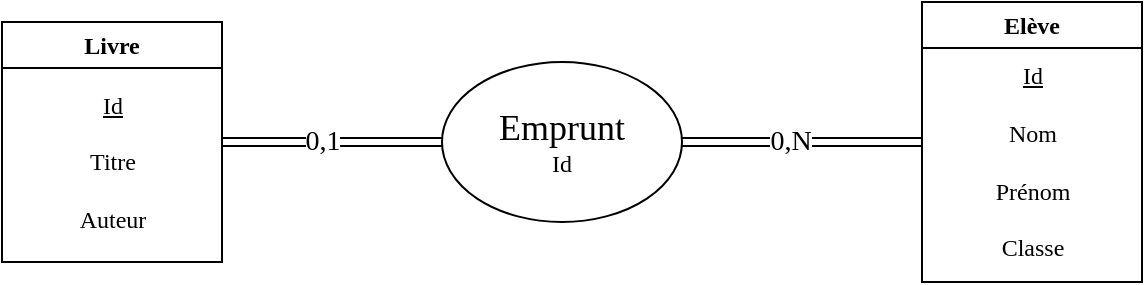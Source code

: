 <mxfile>
    <diagram name="Page-1" id="ymSUMP2M7Suw5oAQ0Rwv">
        <mxGraphModel dx="896" dy="604" grid="1" gridSize="10" guides="1" tooltips="1" connect="1" arrows="1" fold="1" page="1" pageScale="1" pageWidth="850" pageHeight="1100" math="0" shadow="0">
            <root>
                <mxCell id="0"/>
                <mxCell id="1" parent="0"/>
                <mxCell id="bdaFyPw2M_IR0UO48AUZ-9" style="edgeStyle=orthogonalEdgeStyle;rounded=0;orthogonalLoop=1;jettySize=auto;html=1;exitX=1;exitY=0.5;exitDx=0;exitDy=0;entryX=0;entryY=0.5;entryDx=0;entryDy=0;shape=link;fontFamily=FiraCode Nerd Font Propo;" parent="1" source="bdaFyPw2M_IR0UO48AUZ-1" target="bdaFyPw2M_IR0UO48AUZ-4" edge="1">
                    <mxGeometry relative="1" as="geometry"/>
                </mxCell>
                <mxCell id="bdaFyPw2M_IR0UO48AUZ-10" value="&lt;font style=&quot;font-size: 14px;&quot;&gt;0,1&lt;/font&gt;" style="edgeLabel;html=1;align=center;verticalAlign=middle;resizable=0;points=[];fontFamily=FiraCode Nerd Font Propo;" parent="bdaFyPw2M_IR0UO48AUZ-9" vertex="1" connectable="0">
                    <mxGeometry x="-0.345" y="3" relative="1" as="geometry">
                        <mxPoint x="14" y="3" as="offset"/>
                    </mxGeometry>
                </mxCell>
                <mxCell id="bdaFyPw2M_IR0UO48AUZ-1" value="Livre" style="swimlane;whiteSpace=wrap;html=1;fontFamily=FiraCode Nerd Font Propo;" parent="1" vertex="1">
                    <mxGeometry x="110" y="80" width="110" height="120" as="geometry"/>
                </mxCell>
                <mxCell id="bdaFyPw2M_IR0UO48AUZ-2" value="&lt;u&gt;Id&lt;/u&gt;&lt;br&gt;&lt;br&gt;Titre&lt;br&gt;&lt;br&gt;Auteur" style="text;html=1;align=center;verticalAlign=middle;resizable=0;points=[];autosize=1;strokeColor=none;fillColor=none;fontFamily=FiraCode Nerd Font Propo;" parent="bdaFyPw2M_IR0UO48AUZ-1" vertex="1">
                    <mxGeometry x="20" y="25" width="70" height="90" as="geometry"/>
                </mxCell>
                <mxCell id="bdaFyPw2M_IR0UO48AUZ-11" style="edgeStyle=orthogonalEdgeStyle;rounded=0;orthogonalLoop=1;jettySize=auto;html=1;exitX=1;exitY=0.5;exitDx=0;exitDy=0;entryX=0;entryY=0.5;entryDx=0;entryDy=0;shape=link;fontFamily=FiraCode Nerd Font Propo;" parent="1" source="bdaFyPw2M_IR0UO48AUZ-4" target="bdaFyPw2M_IR0UO48AUZ-7" edge="1">
                    <mxGeometry relative="1" as="geometry"/>
                </mxCell>
                <mxCell id="bdaFyPw2M_IR0UO48AUZ-12" value="&lt;font style=&quot;font-size: 14px;&quot;&gt;0,N&lt;/font&gt;" style="edgeLabel;html=1;align=center;verticalAlign=middle;resizable=0;points=[];fontFamily=FiraCode Nerd Font Propo;" parent="bdaFyPw2M_IR0UO48AUZ-11" vertex="1" connectable="0">
                    <mxGeometry x="-0.255" y="1" relative="1" as="geometry">
                        <mxPoint x="9" y="1" as="offset"/>
                    </mxGeometry>
                </mxCell>
                <mxCell id="bdaFyPw2M_IR0UO48AUZ-4" value="&lt;font style=&quot;font-size: 18px;&quot;&gt;Emprunt&lt;/font&gt;&lt;br&gt;Id" style="ellipse;whiteSpace=wrap;html=1;fontFamily=FiraCode Nerd Font Propo;" parent="1" vertex="1">
                    <mxGeometry x="330" y="100" width="120" height="80" as="geometry"/>
                </mxCell>
                <mxCell id="bdaFyPw2M_IR0UO48AUZ-7" value="Elève" style="swimlane;whiteSpace=wrap;html=1;startSize=23;fontFamily=FiraCode Nerd Font Propo;" parent="1" vertex="1">
                    <mxGeometry x="570" y="70" width="110" height="140" as="geometry"/>
                </mxCell>
                <mxCell id="bdaFyPw2M_IR0UO48AUZ-8" value="&lt;u&gt;Id&lt;/u&gt;&lt;br&gt;&lt;br&gt;Nom&lt;br&gt;&lt;br&gt;Prénom&lt;br&gt;&lt;br&gt;Classe" style="text;html=1;align=center;verticalAlign=middle;resizable=0;points=[];autosize=1;strokeColor=none;fillColor=none;fontFamily=FiraCode Nerd Font Propo;" parent="bdaFyPw2M_IR0UO48AUZ-7" vertex="1">
                    <mxGeometry x="20" y="25" width="70" height="110" as="geometry"/>
                </mxCell>
            </root>
        </mxGraphModel>
    </diagram>
</mxfile>